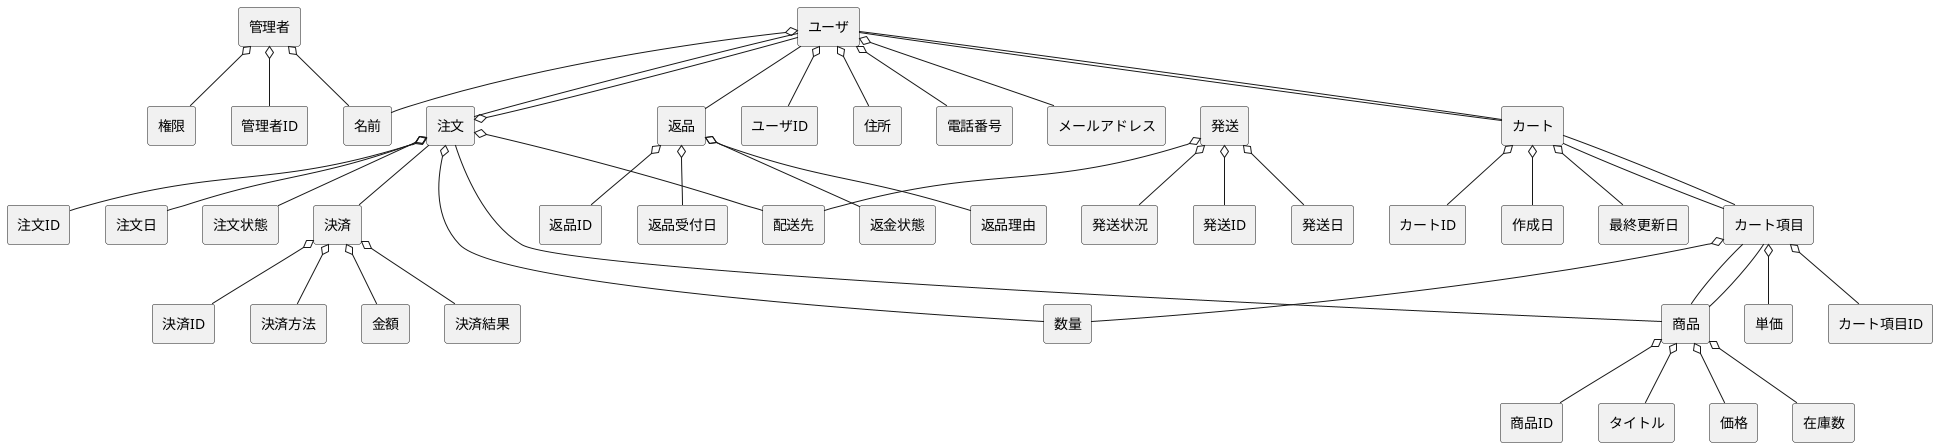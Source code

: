 @startuml BBショップドメインモデル図
skinparam componentStyle rectangle

' ユーザ
' ユーザID、名前、住所、電話番号、メールアドレス
[ユーザ] o-- [ユーザID]
[ユーザ] o-- [名前]
[ユーザ] o-- [住所]
[ユーザ] o-- [電話番号]
[ユーザ] o-- [メールアドレス]
[ユーザ] -- [注文]
[ユーザ] -- [返品]

' 商品
' 商品ID、タイトル、価格、在庫数
[商品] o-- [商品ID]
[商品] o-- [タイトル]
[商品] o-- [価格]
[商品] o-- [在庫数]
' 注文
' 注文ID、数量、注文日、配送先、注文状態
[注文] o-- [注文ID]
[注文] o-- [ユーザ]
[注文] -- [商品]
[注文] o-- [数量]
[注文] o-- [注文日]
[注文] o-- [配送先]
[注文] o-- [注文状態]
[注文] -- [決済]
' 決済
' 決済ID、決済方法、金額、決済結果
[決済] o-- [決済ID]
[決済] o-- [決済方法]
[決済] o-- [金額]
[決済] o-- [決済結果]
' 発送
' 発送ID、配送先、発送日、発送状況
[発送] o-- [発送ID]
[発送] o-- [配送先]
[発送] o-- [発送日]
[発送] o-- [発送状況]
' 返品
' 返品ID、返品理由、返品受付日、返金状態
[返品] o-- [返品ID]
[返品] o-- [返品理由]
[返品] o-- [返品受付日]
[返品] o-- [返金状態]
' 管理者
' 管理者ID、名前、権限
[管理者] o-- [管理者ID]
[管理者] o-- [名前]
[管理者] o-- [権限]
' ===== カート機能の追加 =====
[カート] o-- [カートID]
[カート] o-- [作成日]
[カート] o-- [最終更新日]
[カート] -- [ユーザ]
[カート] -- [カート項目]

[カート項目] o-- [カート項目ID]
[カート項目] o-- [数量]
[カート項目] o-- [単価]
[カート項目] -- [商品]

' 関連（わかりやすさのため明示）
[ユーザ] -- [カート]
[カート] -- [カート項目]
[カート項目] -- [商品]
@enduml